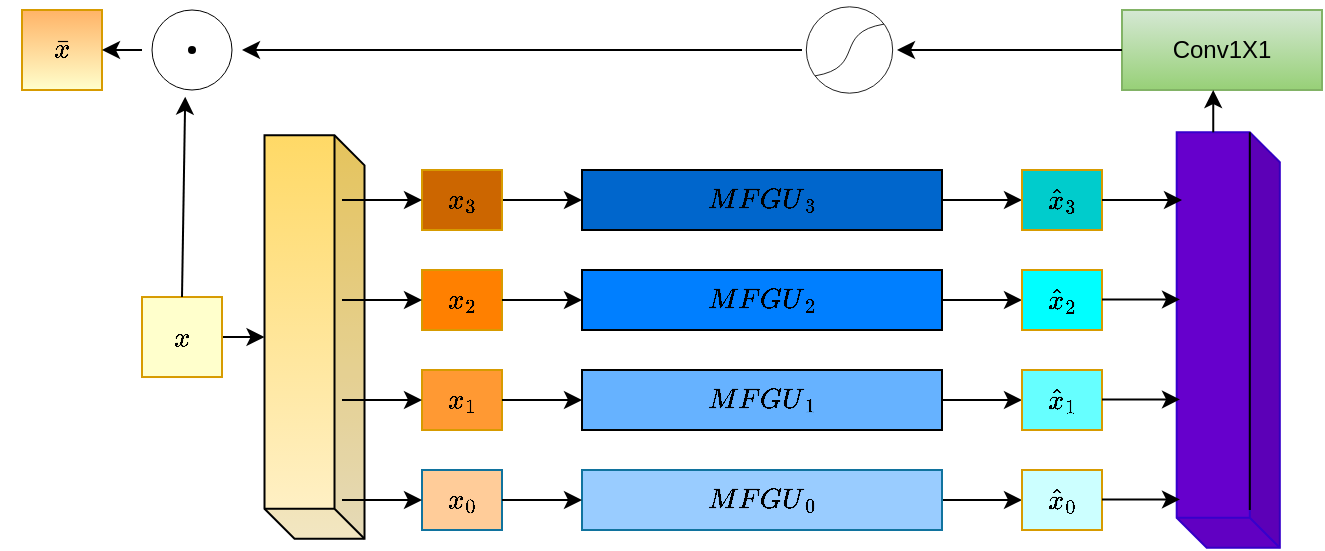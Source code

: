 <mxfile version="22.1.21" type="github">
  <diagram name="第 1 页" id="VvIJEBaaLtVIuVW42lxR">
    <mxGraphModel dx="1050" dy="522" grid="1" gridSize="10" guides="1" tooltips="1" connect="1" arrows="1" fold="1" page="1" pageScale="1" pageWidth="827" pageHeight="1169" background="#FFFFFF" math="1" shadow="0">
      <root>
        <mxCell id="0" />
        <mxCell id="1" parent="0" />
        <mxCell id="ZbQDDbar1ez_J8Jz572Y-2" value="" style="shape=cube;whiteSpace=wrap;html=1;boundedLbl=1;backgroundOutline=1;darkOpacity=0.05;darkOpacity2=0.1;direction=north;size=15;rotation=-90;fillColor=#fff2cc;gradientColor=#ffd966;strokeColor=#000000;labelPosition=center;verticalLabelPosition=middle;align=center;verticalAlign=middle;horizontal=1;spacingLeft=20;spacingBottom=0;spacingRight=140;spacingTop=10;fontFamily=Times New Roman;fontStyle=1;rounded=0;" vertex="1" parent="1">
          <mxGeometry x="45.39" y="278.51" width="201.73" height="50" as="geometry" />
        </mxCell>
        <mxCell id="ZbQDDbar1ez_J8Jz572Y-10" value="" style="edgeStyle=orthogonalEdgeStyle;rounded=0;orthogonalLoop=1;jettySize=auto;html=1;" edge="1" parent="1" source="ZbQDDbar1ez_J8Jz572Y-6" target="ZbQDDbar1ez_J8Jz572Y-2">
          <mxGeometry relative="1" as="geometry" />
        </mxCell>
        <mxCell id="ZbQDDbar1ez_J8Jz572Y-6" value="$${x}$$" style="rounded=0;whiteSpace=wrap;html=1;fillColor=#FFFFCC;strokeColor=#d79b00;gradientColor=none;" vertex="1" parent="1">
          <mxGeometry x="60" y="283.51" width="40" height="40" as="geometry" />
        </mxCell>
        <mxCell id="ZbQDDbar1ez_J8Jz572Y-38" value="" style="edgeStyle=orthogonalEdgeStyle;rounded=0;orthogonalLoop=1;jettySize=auto;html=1;" edge="1" parent="1" source="ZbQDDbar1ez_J8Jz572Y-12" target="ZbQDDbar1ez_J8Jz572Y-37">
          <mxGeometry relative="1" as="geometry" />
        </mxCell>
        <mxCell id="ZbQDDbar1ez_J8Jz572Y-12" value="$${x}_3$$" style="rounded=0;whiteSpace=wrap;html=1;fillColor=#CC6600;gradientColor=none;strokeColor=#d79b00;" vertex="1" parent="1">
          <mxGeometry x="200" y="220" width="40" height="30" as="geometry" />
        </mxCell>
        <mxCell id="ZbQDDbar1ez_J8Jz572Y-13" value="$${x}_2$$" style="rounded=0;whiteSpace=wrap;html=1;fillColor=#FF8000;gradientColor=none;strokeColor=#d79b00;" vertex="1" parent="1">
          <mxGeometry x="200" y="270" width="40" height="30" as="geometry" />
        </mxCell>
        <mxCell id="ZbQDDbar1ez_J8Jz572Y-14" value="$${x}_1$$" style="rounded=0;whiteSpace=wrap;html=1;fillColor=#FF9933;gradientColor=none;strokeColor=#d79b00;" vertex="1" parent="1">
          <mxGeometry x="200" y="320" width="40" height="30" as="geometry" />
        </mxCell>
        <mxCell id="ZbQDDbar1ez_J8Jz572Y-15" value="$${x}_0$$" style="rounded=0;whiteSpace=wrap;html=1;fillColor=#FFCC99;strokeColor=#10739e;" vertex="1" parent="1">
          <mxGeometry x="200" y="370" width="40" height="30" as="geometry" />
        </mxCell>
        <mxCell id="ZbQDDbar1ez_J8Jz572Y-16" value="" style="endArrow=classic;html=1;rounded=0;entryX=0;entryY=0.5;entryDx=0;entryDy=0;" edge="1" parent="1" target="ZbQDDbar1ez_J8Jz572Y-12">
          <mxGeometry width="50" height="50" relative="1" as="geometry">
            <mxPoint x="160" y="235" as="sourcePoint" />
            <mxPoint x="340" y="280" as="targetPoint" />
          </mxGeometry>
        </mxCell>
        <mxCell id="ZbQDDbar1ez_J8Jz572Y-17" value="" style="endArrow=classic;html=1;rounded=0;entryX=0;entryY=0.5;entryDx=0;entryDy=0;" edge="1" parent="1" target="ZbQDDbar1ez_J8Jz572Y-13">
          <mxGeometry width="50" height="50" relative="1" as="geometry">
            <mxPoint x="160" y="285" as="sourcePoint" />
            <mxPoint x="340" y="280" as="targetPoint" />
          </mxGeometry>
        </mxCell>
        <mxCell id="ZbQDDbar1ez_J8Jz572Y-18" value="" style="endArrow=classic;html=1;rounded=0;" edge="1" parent="1" target="ZbQDDbar1ez_J8Jz572Y-14">
          <mxGeometry width="50" height="50" relative="1" as="geometry">
            <mxPoint x="160" y="335" as="sourcePoint" />
            <mxPoint x="340" y="280" as="targetPoint" />
          </mxGeometry>
        </mxCell>
        <mxCell id="ZbQDDbar1ez_J8Jz572Y-19" value="" style="endArrow=classic;html=1;rounded=0;entryX=0;entryY=0.5;entryDx=0;entryDy=0;" edge="1" parent="1" target="ZbQDDbar1ez_J8Jz572Y-15">
          <mxGeometry width="50" height="50" relative="1" as="geometry">
            <mxPoint x="160" y="385" as="sourcePoint" />
            <mxPoint x="340" y="280" as="targetPoint" />
          </mxGeometry>
        </mxCell>
        <mxCell id="ZbQDDbar1ez_J8Jz572Y-55" value="" style="edgeStyle=orthogonalEdgeStyle;rounded=0;orthogonalLoop=1;jettySize=auto;html=1;" edge="1" parent="1" source="ZbQDDbar1ez_J8Jz572Y-32" target="ZbQDDbar1ez_J8Jz572Y-54">
          <mxGeometry relative="1" as="geometry" />
        </mxCell>
        <mxCell id="ZbQDDbar1ez_J8Jz572Y-32" value="$${MFGU&lt;br&gt;}_0$$" style="rounded=0;whiteSpace=wrap;html=1;fillColor=#99CCFF;strokeColor=#10739e;" vertex="1" parent="1">
          <mxGeometry x="280" y="370" width="180" height="30" as="geometry" />
        </mxCell>
        <mxCell id="ZbQDDbar1ez_J8Jz572Y-53" value="" style="edgeStyle=orthogonalEdgeStyle;rounded=0;orthogonalLoop=1;jettySize=auto;html=1;" edge="1" parent="1" source="ZbQDDbar1ez_J8Jz572Y-35" target="ZbQDDbar1ez_J8Jz572Y-52">
          <mxGeometry relative="1" as="geometry" />
        </mxCell>
        <mxCell id="ZbQDDbar1ez_J8Jz572Y-35" value="$${MFGU&lt;br style=&quot;border-color: var(--border-color);&quot;&gt;}_1$$" style="rounded=0;whiteSpace=wrap;html=1;fillColor=#66B2FF;" vertex="1" parent="1">
          <mxGeometry x="280" y="320" width="180" height="30" as="geometry" />
        </mxCell>
        <mxCell id="ZbQDDbar1ez_J8Jz572Y-51" value="" style="edgeStyle=orthogonalEdgeStyle;rounded=0;orthogonalLoop=1;jettySize=auto;html=1;" edge="1" parent="1" source="ZbQDDbar1ez_J8Jz572Y-36" target="ZbQDDbar1ez_J8Jz572Y-50">
          <mxGeometry relative="1" as="geometry" />
        </mxCell>
        <mxCell id="ZbQDDbar1ez_J8Jz572Y-36" value="$${MFGU&lt;br style=&quot;border-color: var(--border-color);&quot;&gt;}_2$$" style="rounded=0;whiteSpace=wrap;html=1;fillColor=#007FFF;" vertex="1" parent="1">
          <mxGeometry x="280" y="270" width="180" height="30" as="geometry" />
        </mxCell>
        <mxCell id="ZbQDDbar1ez_J8Jz572Y-49" value="" style="edgeStyle=orthogonalEdgeStyle;rounded=0;orthogonalLoop=1;jettySize=auto;html=1;" edge="1" parent="1" source="ZbQDDbar1ez_J8Jz572Y-37" target="ZbQDDbar1ez_J8Jz572Y-48">
          <mxGeometry relative="1" as="geometry" />
        </mxCell>
        <mxCell id="ZbQDDbar1ez_J8Jz572Y-37" value="$${MFGU&lt;br style=&quot;border-color: var(--border-color);&quot;&gt;}_3$$" style="rounded=0;whiteSpace=wrap;html=1;fillColor=#0066CC;" vertex="1" parent="1">
          <mxGeometry x="280" y="220" width="180" height="30" as="geometry" />
        </mxCell>
        <mxCell id="ZbQDDbar1ez_J8Jz572Y-43" value="" style="endArrow=classic;html=1;rounded=0;exitX=1;exitY=0.5;exitDx=0;exitDy=0;entryX=0;entryY=0.5;entryDx=0;entryDy=0;" edge="1" parent="1" source="ZbQDDbar1ez_J8Jz572Y-13" target="ZbQDDbar1ez_J8Jz572Y-36">
          <mxGeometry width="50" height="50" relative="1" as="geometry">
            <mxPoint x="290" y="360" as="sourcePoint" />
            <mxPoint x="340" y="310" as="targetPoint" />
          </mxGeometry>
        </mxCell>
        <mxCell id="ZbQDDbar1ez_J8Jz572Y-46" value="" style="endArrow=classic;html=1;rounded=0;exitX=1;exitY=0.5;exitDx=0;exitDy=0;entryX=0;entryY=0.5;entryDx=0;entryDy=0;" edge="1" parent="1" source="ZbQDDbar1ez_J8Jz572Y-14" target="ZbQDDbar1ez_J8Jz572Y-35">
          <mxGeometry width="50" height="50" relative="1" as="geometry">
            <mxPoint x="290" y="360" as="sourcePoint" />
            <mxPoint x="340" y="310" as="targetPoint" />
          </mxGeometry>
        </mxCell>
        <mxCell id="ZbQDDbar1ez_J8Jz572Y-47" value="" style="endArrow=classic;html=1;rounded=0;exitX=1;exitY=0.5;exitDx=0;exitDy=0;entryX=0;entryY=0.5;entryDx=0;entryDy=0;" edge="1" parent="1" source="ZbQDDbar1ez_J8Jz572Y-15" target="ZbQDDbar1ez_J8Jz572Y-32">
          <mxGeometry width="50" height="50" relative="1" as="geometry">
            <mxPoint x="290" y="360" as="sourcePoint" />
            <mxPoint x="340" y="310" as="targetPoint" />
          </mxGeometry>
        </mxCell>
        <mxCell id="ZbQDDbar1ez_J8Jz572Y-48" value="$$\hat{x}_3$$" style="rounded=0;whiteSpace=wrap;html=1;fillColor=#00CCCC;gradientColor=none;strokeColor=#d79b00;" vertex="1" parent="1">
          <mxGeometry x="500" y="220" width="40" height="30" as="geometry" />
        </mxCell>
        <mxCell id="ZbQDDbar1ez_J8Jz572Y-50" value="$$\hat{x}_2$$" style="rounded=0;whiteSpace=wrap;html=1;fillColor=#00FFFF;gradientColor=none;strokeColor=#d79b00;" vertex="1" parent="1">
          <mxGeometry x="500" y="270" width="40" height="30" as="geometry" />
        </mxCell>
        <mxCell id="ZbQDDbar1ez_J8Jz572Y-52" value="$$\hat{x}_1$$" style="rounded=0;whiteSpace=wrap;html=1;fillColor=#66FFFF;gradientColor=none;strokeColor=#d79b00;" vertex="1" parent="1">
          <mxGeometry x="500" y="320" width="40" height="30" as="geometry" />
        </mxCell>
        <mxCell id="ZbQDDbar1ez_J8Jz572Y-54" value="$$\hat{x}_0$$" style="rounded=0;whiteSpace=wrap;html=1;fillColor=#CCFFFF;gradientColor=none;strokeColor=#d79b00;" vertex="1" parent="1">
          <mxGeometry x="500" y="370" width="40" height="30" as="geometry" />
        </mxCell>
        <mxCell id="ZbQDDbar1ez_J8Jz572Y-56" value="" style="shape=cube;whiteSpace=wrap;html=1;boundedLbl=1;backgroundOutline=1;darkOpacity=0.05;darkOpacity2=0.1;direction=north;size=15;rotation=-90;fillColor=#6600CC;strokeColor=#3700CC;labelPosition=center;verticalLabelPosition=middle;align=center;verticalAlign=middle;horizontal=1;spacingLeft=20;spacingBottom=0;spacingRight=140;spacingTop=10;fontFamily=Times New Roman;fontStyle=1;fontColor=#ffffff;gradientColor=none;rounded=0;" vertex="1" parent="1">
          <mxGeometry x="499.22" y="279.22" width="207.82" height="51.56" as="geometry" />
        </mxCell>
        <mxCell id="ZbQDDbar1ez_J8Jz572Y-58" value="" style="endArrow=classic;html=1;rounded=0;exitX=1;exitY=0.5;exitDx=0;exitDy=0;" edge="1" parent="1" source="ZbQDDbar1ez_J8Jz572Y-48">
          <mxGeometry width="50" height="50" relative="1" as="geometry">
            <mxPoint x="530" y="200" as="sourcePoint" />
            <mxPoint x="580" y="235" as="targetPoint" />
          </mxGeometry>
        </mxCell>
        <mxCell id="ZbQDDbar1ez_J8Jz572Y-60" value="" style="endArrow=classic;html=1;rounded=0;exitX=1;exitY=0.5;exitDx=0;exitDy=0;entryX=0.962;entryY=0.828;entryDx=0;entryDy=0;entryPerimeter=0;" edge="1" parent="1">
          <mxGeometry width="50" height="50" relative="1" as="geometry">
            <mxPoint x="540" y="284.71" as="sourcePoint" />
            <mxPoint x="579" y="284.71" as="targetPoint" />
            <Array as="points">
              <mxPoint x="550" y="284.71" />
            </Array>
          </mxGeometry>
        </mxCell>
        <mxCell id="ZbQDDbar1ez_J8Jz572Y-61" value="" style="endArrow=classic;html=1;rounded=0;exitX=1;exitY=0.5;exitDx=0;exitDy=0;entryX=0.962;entryY=0.828;entryDx=0;entryDy=0;entryPerimeter=0;" edge="1" parent="1">
          <mxGeometry width="50" height="50" relative="1" as="geometry">
            <mxPoint x="540" y="334.71" as="sourcePoint" />
            <mxPoint x="579" y="334.71" as="targetPoint" />
          </mxGeometry>
        </mxCell>
        <mxCell id="ZbQDDbar1ez_J8Jz572Y-62" value="" style="endArrow=classic;html=1;rounded=0;exitX=1;exitY=0.5;exitDx=0;exitDy=0;entryX=0.962;entryY=0.828;entryDx=0;entryDy=0;entryPerimeter=0;" edge="1" parent="1">
          <mxGeometry width="50" height="50" relative="1" as="geometry">
            <mxPoint x="540" y="384.71" as="sourcePoint" />
            <mxPoint x="579" y="384.71" as="targetPoint" />
          </mxGeometry>
        </mxCell>
        <mxCell id="ZbQDDbar1ez_J8Jz572Y-74" value="" style="endArrow=none;html=1;rounded=0;entryX=0;entryY=0;entryDx=15;entryDy=207.82;entryPerimeter=0;exitX=0.291;exitY=0.091;exitDx=0;exitDy=0;exitPerimeter=0;" edge="1" parent="1" source="ZbQDDbar1ez_J8Jz572Y-56" target="ZbQDDbar1ez_J8Jz572Y-56">
          <mxGeometry width="50" height="50" relative="1" as="geometry">
            <mxPoint x="360" y="330" as="sourcePoint" />
            <mxPoint x="410" y="280" as="targetPoint" />
          </mxGeometry>
        </mxCell>
        <mxCell id="ZbQDDbar1ez_J8Jz572Y-75" value="Conv1X1" style="rounded=0;whiteSpace=wrap;html=1;fillColor=#d5e8d4;gradientColor=#97d077;strokeColor=#82b366;" vertex="1" parent="1">
          <mxGeometry x="550" y="140" width="100" height="40" as="geometry" />
        </mxCell>
        <mxCell id="ZbQDDbar1ez_J8Jz572Y-104" value="" style="shape=image;verticalLabelPosition=bottom;labelBackgroundColor=default;verticalAlign=top;aspect=fixed;imageAspect=0;image=data:image/svg+xml,PHN2ZyB4bWxucz0iaHR0cDovL3d3dy53My5vcmcvMjAwMC9zdmciIGhlaWdodD0iMTEwIiB3aWR0aD0iMTEwIiB2aWV3Qm94PSIwIDAgMTEwIDExMCI+JiN4YTsgIDxjaXJjbGUgZmlsbD0idHJhbnNwYXJlbnQiIHN0cm9rZS13aWR0aD0iMSIgc3Ryb2tlPSJibGFjayIgcj0iNTAiIGN5PSI1NSIgY3g9IjU1Ii8+JiN4YTsgIDxwYXRoIGZpbGw9InRyYW5zcGFyZW50IiBzdHJva2U9ImJsYWNrIiBkPSJNMTUgODUgQzc1IDc1LDM1IDM1LDk1IDI1Ii8+JiN4YTs8L3N2Zz4=;rounded=0;" vertex="1" parent="1">
          <mxGeometry x="390" y="136.25" width="47.5" height="47.5" as="geometry" />
        </mxCell>
        <mxCell id="ZbQDDbar1ez_J8Jz572Y-108" value="" style="endArrow=classic;html=1;rounded=0;exitX=0;exitY=0.5;exitDx=0;exitDy=0;entryX=1;entryY=0.5;entryDx=0;entryDy=0;" edge="1" parent="1" source="ZbQDDbar1ez_J8Jz572Y-75" target="ZbQDDbar1ez_J8Jz572Y-104">
          <mxGeometry width="50" height="50" relative="1" as="geometry">
            <mxPoint x="310" y="190" as="sourcePoint" />
            <mxPoint x="360" y="140" as="targetPoint" />
          </mxGeometry>
        </mxCell>
        <mxCell id="ZbQDDbar1ez_J8Jz572Y-109" value="" style="shape=image;verticalLabelPosition=bottom;labelBackgroundColor=default;verticalAlign=top;aspect=fixed;imageAspect=0;image=data:image/svg+xml,PHN2ZyB4bWxucz0iaHR0cDovL3d3dy53My5vcmcvMjAwMC9zdmciIGhlaWdodD0iMTAwIiB3aWR0aD0iMTAwIiB2aWV3Qm94PSIwIDAgMTAwIDEwMCI+JiN4YTsgICYjeGE7ICA8Y2lyY2xlIHN0cm9rZT0iYmxhY2siIGZpbGw9InRyYW5zcGFyZW50IiByPSI0MCIgY3k9IjUwIiBjeD0iNTAiLz4mI3hhOyYjeGE7ICAmI3hhOyAgPGNpcmNsZSBmaWxsPSJibGFjayIgcj0iNCIgY3k9IjUwIiBjeD0iNTAiLz4mI3hhOzwvc3ZnPg==;rounded=0;" vertex="1" parent="1">
          <mxGeometry x="60" y="135" width="50" height="50" as="geometry" />
        </mxCell>
        <mxCell id="ZbQDDbar1ez_J8Jz572Y-111" value="" style="endArrow=classic;html=1;rounded=0;entryX=1;entryY=0.5;entryDx=0;entryDy=0;exitX=0;exitY=0.5;exitDx=0;exitDy=0;" edge="1" parent="1" source="ZbQDDbar1ez_J8Jz572Y-104" target="ZbQDDbar1ez_J8Jz572Y-109">
          <mxGeometry width="50" height="50" relative="1" as="geometry">
            <mxPoint x="200" y="186.25" as="sourcePoint" />
            <mxPoint x="250" y="136.25" as="targetPoint" />
          </mxGeometry>
        </mxCell>
        <mxCell id="ZbQDDbar1ez_J8Jz572Y-112" value="$$\bar{x}$$" style="rounded=0;whiteSpace=wrap;html=1;fillColor=#FFB366;strokeColor=#d79b00;gradientColor=#FFFFCC;" vertex="1" parent="1">
          <mxGeometry y="140" width="40" height="40" as="geometry" />
        </mxCell>
        <mxCell id="ZbQDDbar1ez_J8Jz572Y-113" value="" style="endArrow=classic;html=1;rounded=0;exitX=0.5;exitY=0;exitDx=0;exitDy=0;entryX=0.432;entryY=0.967;entryDx=0;entryDy=0;entryPerimeter=0;" edge="1" parent="1" source="ZbQDDbar1ez_J8Jz572Y-6" target="ZbQDDbar1ez_J8Jz572Y-109">
          <mxGeometry width="50" height="50" relative="1" as="geometry">
            <mxPoint x="70" y="260" as="sourcePoint" />
            <mxPoint x="120" y="210" as="targetPoint" />
          </mxGeometry>
        </mxCell>
        <mxCell id="ZbQDDbar1ez_J8Jz572Y-114" value="" style="endArrow=classic;html=1;rounded=0;entryX=1;entryY=0.5;entryDx=0;entryDy=0;exitX=0;exitY=0.5;exitDx=0;exitDy=0;" edge="1" parent="1" source="ZbQDDbar1ez_J8Jz572Y-109" target="ZbQDDbar1ez_J8Jz572Y-112">
          <mxGeometry width="50" height="50" relative="1" as="geometry">
            <mxPoint x="240" y="280" as="sourcePoint" />
            <mxPoint x="290" y="230" as="targetPoint" />
          </mxGeometry>
        </mxCell>
        <mxCell id="ZbQDDbar1ez_J8Jz572Y-116" value="" style="endArrow=classic;html=1;rounded=0;exitX=0;exitY=0;exitDx=33.28;exitDy=207.82;exitPerimeter=0;entryX=0.456;entryY=1;entryDx=0;entryDy=0;entryPerimeter=0;" edge="1" parent="1" source="ZbQDDbar1ez_J8Jz572Y-56" target="ZbQDDbar1ez_J8Jz572Y-75">
          <mxGeometry width="50" height="50" relative="1" as="geometry">
            <mxPoint x="280" y="280" as="sourcePoint" />
            <mxPoint x="600" y="180" as="targetPoint" />
          </mxGeometry>
        </mxCell>
      </root>
    </mxGraphModel>
  </diagram>
</mxfile>
